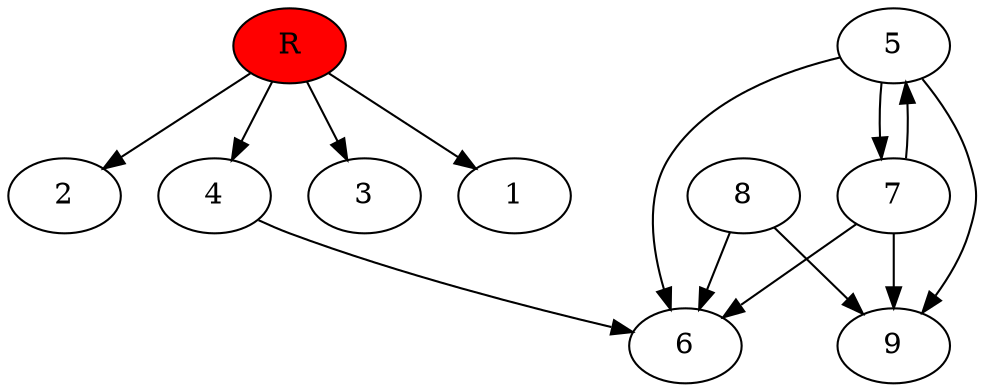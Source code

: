 digraph prb41137 {
	1
	2
	3
	4
	5
	6
	7
	8
	R [fillcolor="#ff0000" style=filled]
	4 -> 6
	5 -> 6
	5 -> 7
	5 -> 9
	7 -> 5
	7 -> 6
	7 -> 9
	8 -> 6
	8 -> 9
	R -> 1
	R -> 2
	R -> 3
	R -> 4
}
